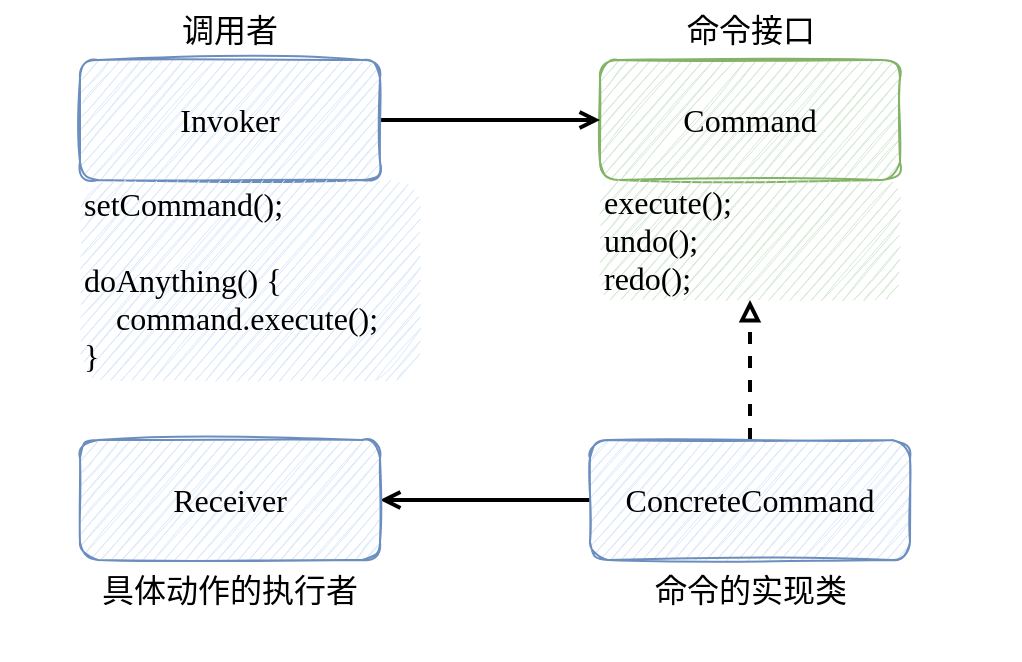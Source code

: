 <mxfile version="24.5.3" type="device">
  <diagram id="0GwhqxekJrT-VnxqsKM9" name="第 1 页">
    <mxGraphModel dx="1306" dy="894" grid="1" gridSize="10" guides="1" tooltips="1" connect="1" arrows="1" fold="1" page="1" pageScale="1" pageWidth="1169" pageHeight="827" math="0" shadow="0">
      <root>
        <mxCell id="0" />
        <mxCell id="1" parent="0" />
        <mxCell id="m1AwAxNAdHodMgLbwcYd-1" value="" style="rounded=0;whiteSpace=wrap;html=1;strokeColor=none;" vertex="1" parent="1">
          <mxGeometry x="290" y="100" width="510" height="330" as="geometry" />
        </mxCell>
        <mxCell id="F8iyRb3Pv0SXZNGG_vmm-53" style="edgeStyle=none;rounded=0;sketch=1;orthogonalLoop=1;jettySize=auto;html=1;strokeWidth=2;fontFamily=Comic Sans MS;fontSize=16;" parent="1" edge="1">
          <mxGeometry relative="1" as="geometry">
            <mxPoint x="730" y="510" as="sourcePoint" />
          </mxGeometry>
        </mxCell>
        <mxCell id="k0iX136rv-r_lHL9TjmA-1" value="&lt;font face=&quot;Comic Sans MS&quot;&gt;&lt;span style=&quot;font-size: 16px;&quot;&gt;Command&lt;/span&gt;&lt;/font&gt;" style="rounded=1;whiteSpace=wrap;html=1;sketch=1;fillColor=#d5e8d4;strokeColor=#82b366;" parent="1" vertex="1">
          <mxGeometry x="590" y="130" width="150" height="60" as="geometry" />
        </mxCell>
        <mxCell id="k0iX136rv-r_lHL9TjmA-2" value="&lt;font face=&quot;Comic Sans MS&quot;&gt;&lt;span style=&quot;font-size: 16px;&quot;&gt;execute();&lt;br&gt;undo();&lt;br&gt;&lt;/span&gt;&lt;/font&gt;&lt;div&gt;&lt;font face=&quot;Comic Sans MS&quot;&gt;&lt;span style=&quot;font-size: 16px;&quot;&gt;redo();&lt;/span&gt;&lt;/font&gt;&lt;/div&gt;" style="rounded=1;whiteSpace=wrap;html=1;sketch=1;fillColor=#d5e8d4;strokeColor=none;align=left;" parent="1" vertex="1">
          <mxGeometry x="590" y="190" width="150" height="60" as="geometry" />
        </mxCell>
        <mxCell id="k0iX136rv-r_lHL9TjmA-4" style="edgeStyle=orthogonalEdgeStyle;rounded=0;orthogonalLoop=1;jettySize=auto;html=1;endArrow=block;endFill=0;strokeWidth=2;dashed=1;" parent="1" source="k0iX136rv-r_lHL9TjmA-3" target="k0iX136rv-r_lHL9TjmA-2" edge="1">
          <mxGeometry relative="1" as="geometry" />
        </mxCell>
        <mxCell id="k0iX136rv-r_lHL9TjmA-6" style="edgeStyle=orthogonalEdgeStyle;rounded=0;orthogonalLoop=1;jettySize=auto;html=1;entryX=1;entryY=0.5;entryDx=0;entryDy=0;strokeWidth=2;endArrow=open;endFill=0;" parent="1" source="k0iX136rv-r_lHL9TjmA-3" target="k0iX136rv-r_lHL9TjmA-5" edge="1">
          <mxGeometry relative="1" as="geometry" />
        </mxCell>
        <mxCell id="k0iX136rv-r_lHL9TjmA-3" value="&lt;font face=&quot;Comic Sans MS&quot;&gt;&lt;span style=&quot;font-size: 16px;&quot;&gt;ConcreteCommand&lt;/span&gt;&lt;/font&gt;" style="rounded=1;whiteSpace=wrap;html=1;sketch=1;fillColor=#dae8fc;strokeColor=#6c8ebf;" parent="1" vertex="1">
          <mxGeometry x="585" y="320" width="160" height="60" as="geometry" />
        </mxCell>
        <mxCell id="k0iX136rv-r_lHL9TjmA-5" value="&lt;font face=&quot;Comic Sans MS&quot;&gt;&lt;span style=&quot;font-size: 16px;&quot;&gt;Receiver&lt;/span&gt;&lt;/font&gt;" style="rounded=1;whiteSpace=wrap;html=1;sketch=1;fillColor=#dae8fc;strokeColor=#6c8ebf;" parent="1" vertex="1">
          <mxGeometry x="330" y="320" width="150" height="60" as="geometry" />
        </mxCell>
        <mxCell id="k0iX136rv-r_lHL9TjmA-8" style="edgeStyle=orthogonalEdgeStyle;rounded=0;orthogonalLoop=1;jettySize=auto;html=1;entryX=0;entryY=0.5;entryDx=0;entryDy=0;strokeWidth=2;endArrow=open;endFill=0;" parent="1" source="k0iX136rv-r_lHL9TjmA-7" target="k0iX136rv-r_lHL9TjmA-1" edge="1">
          <mxGeometry relative="1" as="geometry" />
        </mxCell>
        <mxCell id="k0iX136rv-r_lHL9TjmA-7" value="&lt;font face=&quot;Comic Sans MS&quot;&gt;&lt;span style=&quot;font-size: 16px;&quot;&gt;Invoker&lt;/span&gt;&lt;/font&gt;" style="rounded=1;whiteSpace=wrap;html=1;sketch=1;fillColor=#dae8fc;strokeColor=#6c8ebf;" parent="1" vertex="1">
          <mxGeometry x="330" y="130" width="150" height="60" as="geometry" />
        </mxCell>
        <mxCell id="k0iX136rv-r_lHL9TjmA-9" value="&lt;font face=&quot;Comic Sans MS&quot;&gt;&lt;span style=&quot;font-size: 16px;&quot;&gt;setCommand();&lt;/span&gt;&lt;/font&gt;&lt;div&gt;&lt;font face=&quot;Comic Sans MS&quot;&gt;&lt;span style=&quot;font-size: 16px;&quot;&gt;&lt;br&gt;doAnything() {&lt;br&gt;&amp;nbsp; &amp;nbsp; command.execute();&lt;br&gt;}&lt;br&gt;&lt;/span&gt;&lt;/font&gt;&lt;/div&gt;" style="rounded=1;whiteSpace=wrap;html=1;sketch=1;fillColor=#dae8fc;strokeColor=none;align=left;" parent="1" vertex="1">
          <mxGeometry x="330" y="190" width="170" height="100" as="geometry" />
        </mxCell>
        <mxCell id="k0iX136rv-r_lHL9TjmA-10" value="&lt;font face=&quot;Comic Sans MS&quot; style=&quot;font-size: 16px;&quot;&gt;调用者&lt;/font&gt;" style="text;html=1;strokeColor=none;fillColor=none;align=center;verticalAlign=middle;whiteSpace=wrap;rounded=0;" parent="1" vertex="1">
          <mxGeometry x="375" y="100" width="60" height="30" as="geometry" />
        </mxCell>
        <mxCell id="k0iX136rv-r_lHL9TjmA-11" value="&lt;font face=&quot;Comic Sans MS&quot;&gt;&lt;span style=&quot;font-size: 16px;&quot;&gt;命令接口&lt;/span&gt;&lt;/font&gt;" style="text;html=1;strokeColor=none;fillColor=none;align=center;verticalAlign=middle;whiteSpace=wrap;rounded=0;" parent="1" vertex="1">
          <mxGeometry x="627.5" y="100" width="75" height="30" as="geometry" />
        </mxCell>
        <mxCell id="k0iX136rv-r_lHL9TjmA-12" value="&lt;font face=&quot;Comic Sans MS&quot;&gt;&lt;span style=&quot;font-size: 16px;&quot;&gt;命令的实现类&lt;/span&gt;&lt;/font&gt;" style="text;html=1;strokeColor=none;fillColor=none;align=center;verticalAlign=middle;whiteSpace=wrap;rounded=0;" parent="1" vertex="1">
          <mxGeometry x="613.75" y="380" width="102.5" height="30" as="geometry" />
        </mxCell>
        <mxCell id="k0iX136rv-r_lHL9TjmA-13" value="&lt;font face=&quot;Comic Sans MS&quot;&gt;&lt;span style=&quot;font-size: 16px;&quot;&gt;具体动作的执行者&lt;/span&gt;&lt;/font&gt;" style="text;html=1;strokeColor=none;fillColor=none;align=center;verticalAlign=middle;whiteSpace=wrap;rounded=0;" parent="1" vertex="1">
          <mxGeometry x="336.88" y="380" width="136.25" height="30" as="geometry" />
        </mxCell>
      </root>
    </mxGraphModel>
  </diagram>
</mxfile>
